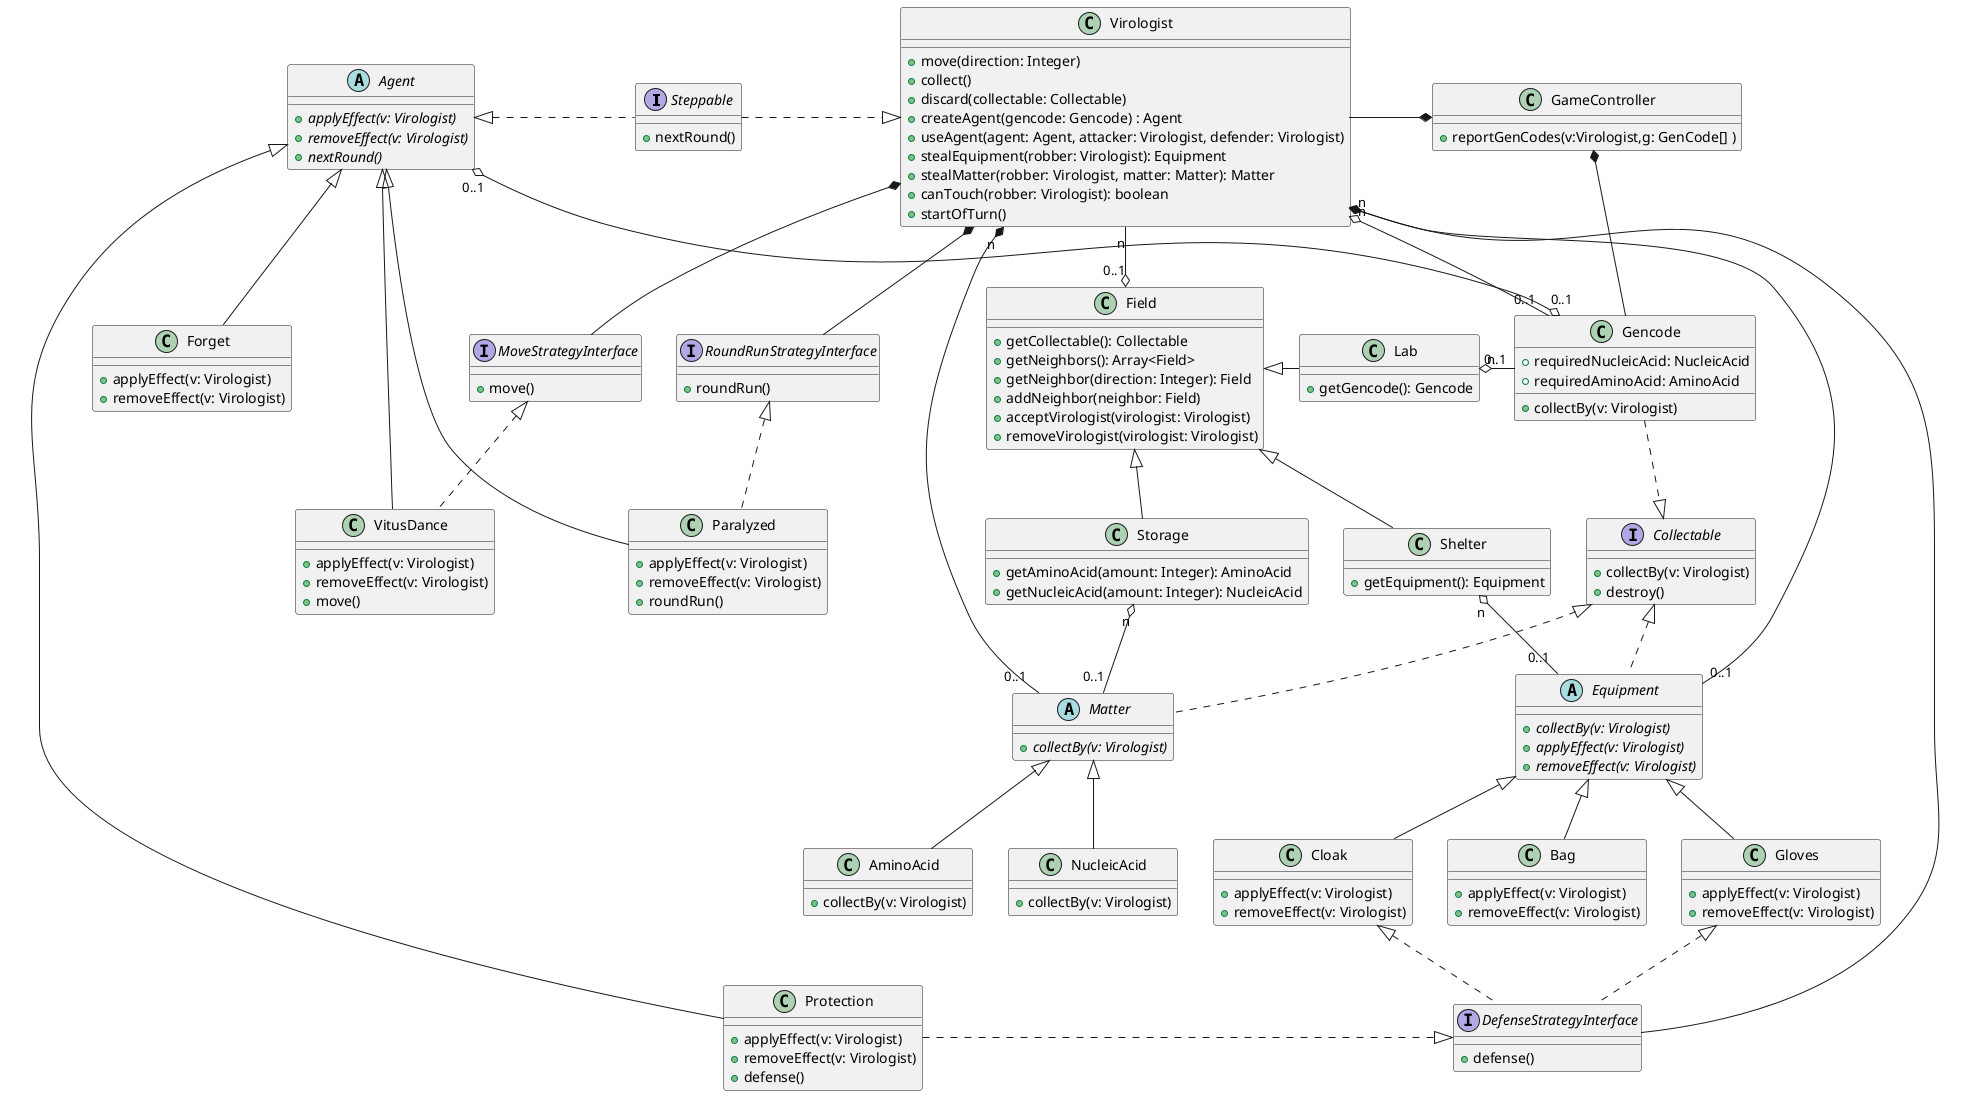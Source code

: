 @startuml

interface Steppable{
    'Invoked at the start of the next Round eg. reduce the Agent's lifetime
    +nextRound()
}

interface RoundRunStrategyInterface{
    +roundRun()
}

interface MoveStrategyInterface{
    +move()
}

interface DefenseStrategyInterface{
    +defense()
}

interface Collectable{
    +collectBy(v: Virologist)
    +destroy()
}

class GameController {
    'Handle the turns, this knows the order of virologists, and calls the appropriate nextRound() functions
    '+endOfTurn(virologist: Virologist)
    'Checks if the virologist won the game
    +reportGenCodes(v:Virologist,g: GenCode[] )
    '+gameOver()
}

class Field{
    +getCollectable(): Collectable
    +getNeighbors(): Array<Field>
    +getNeighbor(direction: Integer): Field
    +addNeighbor(neighbor: Field)
    +acceptVirologist(virologist: Virologist)
    +removeVirologist(virologist: Virologist)
}

class Lab{
    +getGencode(): Gencode
}

class Storage{
    +getAminoAcid(amount: Integer): AminoAcid
    +getNucleicAcid(amount: Integer): NucleicAcid
}

class Shelter{
    '+getEquipmentCount(): Integer
    +getEquipment(): Equipment
}

class Virologist {
    +move(direction: Integer)
    'In the collect function we can use the this.getField()
    +collect()
    +discard(collectable: Collectable)
    +createAgent(gencode: Gencode) : Agent
    +useAgent(agent: Agent, attacker: Virologist, defender: Virologist)
    +stealEquipment(robber: Virologist): Equipment
    +stealMatter(robber: Virologist, matter: Matter): Matter
    +canTouch(robber: Virologist): boolean
    +startOfTurn()
}

abstract class Matter {
    {abstract} +collectBy(v: Virologist)
}

class AminoAcid{
    +collectBy(v: Virologist)
}
class NucleicAcid{
    +collectBy(v: Virologist)
}

abstract class Equipment {
    {abstract} +collectBy(v: Virologist)
    {abstract} +applyEffect(v: Virologist)
    {abstract} +removeEffect(v: Virologist)
}

class Cloak{
    +applyEffect(v: Virologist)
    +removeEffect(v: Virologist)
}

class Gloves{
    +applyEffect(v: Virologist)
    +removeEffect(v: Virologist)
}

class Bag{
    +applyEffect(v: Virologist)
    +removeEffect(v: Virologist)
}

abstract class Agent{
    {abstract} +applyEffect(v: Virologist)
    {abstract} +removeEffect(v: Virologist)
    {abstract} +nextRound()
}

class VitusDance{
    +applyEffect(v: Virologist)
    +removeEffect(v: Virologist)
    +move()
}

class Protection{
    +applyEffect(v: Virologist)
    +removeEffect(v: Virologist)
    +defense()
}

class Paralyzed{
    +applyEffect(v: Virologist)
    +removeEffect(v: Virologist)
    +roundRun()
}

class Forget{
    +applyEffect(v: Virologist)
    +removeEffect(v: Virologist)
}

'This Gencode is basically the crafting receipt of the Agent
class Gencode {
    +requiredNucleicAcid: NucleicAcid
    + requiredAminoAcid: AminoAcid
    +collectBy(v: Virologist)
}

GameController *-l Virologist
GameController *-- Gencode

Field <|- Lab
Field <|-- Storage
Field <|-- Shelter

Lab "n" o- "0..1" Gencode
Shelter "n" o-- "0..1" Equipment
Storage "n" o-- "0..1" Matter

Virologist *-- RoundRunStrategyInterface
Virologist *-- MoveStrategyInterface
Virologist *-- DefenseStrategyInterface
Virologist "n" --o "0..1" Field
Virologist "n" *-d- "0..1" Matter
Virologist "n" *-d- "0..1" Equipment
Virologist <|.l Steppable
Virologist "n" o-d- "0..1" Gencode

Matter <|-- AminoAcid
Matter <|-- NucleicAcid

Equipment <|-- Cloak
Equipment <|-- Gloves
Equipment <|-- Bag

Cloak <|.. DefenseStrategyInterface
Gloves <|.. DefenseStrategyInterface

Agent <|. Steppable
Agent <|-- VitusDance
Agent <|- Protection
Agent <|-- Paralyzed
Agent <|-- Forget
Agent "0..1" o--o "0..1" Gencode

RoundRunStrategyInterface <|.. Paralyzed
MoveStrategyInterface <|.. VitusDance
DefenseStrategyInterface <|.u Protection

Collectable <|.l Gencode
Collectable <|.. Equipment
Collectable <|. Matter

@enduml